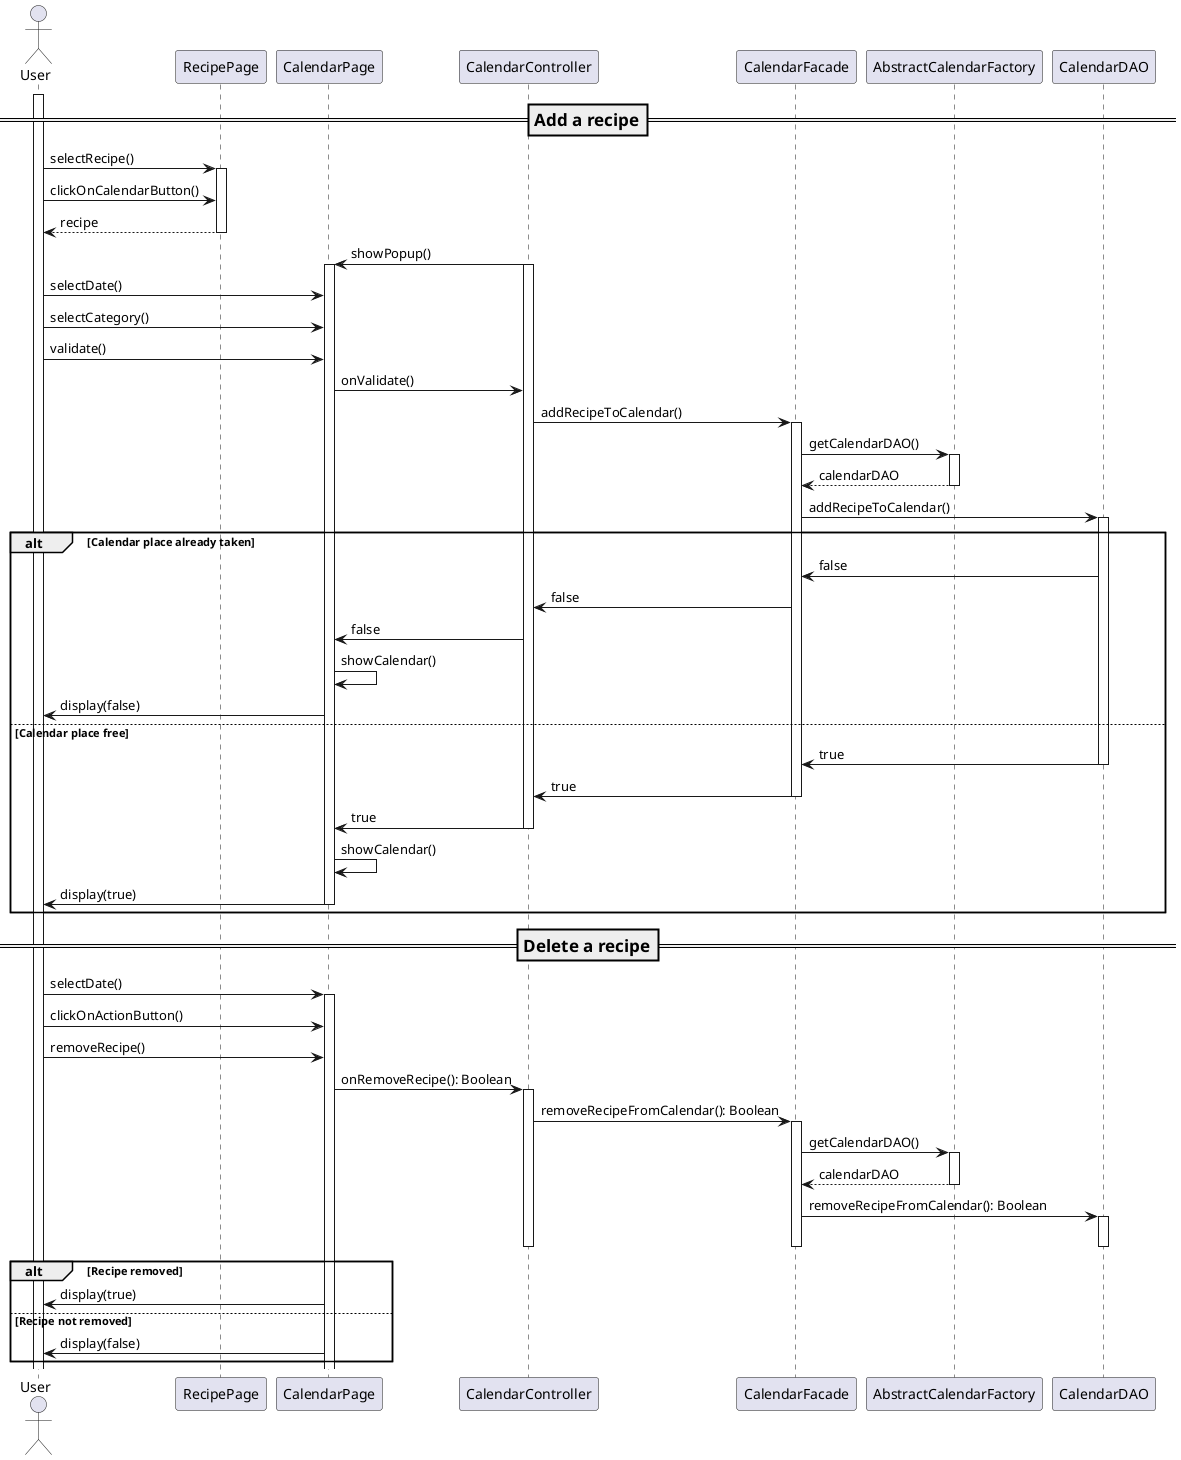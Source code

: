 @startuml calendarSequence
skinparam responseMessageBelowArrow true

actor User
participant RecipePage
participant CalendarPage
participant CalendarController
participant CalendarFacade
participant AbstractCalendarFactory
participant CalendarDAO

=== Add a recipe ==
activate User
User -> RecipePage++: selectRecipe()
User -> RecipePage: clickOnCalendarButton()
return recipe
CalendarController -> CalendarPage++: showPopup()
activate CalendarController
User -> CalendarPage: selectDate()
User -> CalendarPage: selectCategory()
User -> CalendarPage: validate()
CalendarPage -> CalendarController: onValidate()
CalendarController -> CalendarFacade++: addRecipeToCalendar()
CalendarFacade -> AbstractCalendarFactory++: getCalendarDAO()
return calendarDAO
CalendarFacade -> CalendarDAO++: addRecipeToCalendar()
alt Calendar place already taken
CalendarDAO -> CalendarFacade: false
CalendarFacade -> CalendarController: false
CalendarController -> CalendarPage: false
CalendarPage -> CalendarPage: showCalendar()
CalendarPage -> User: display(false)
else Calendar place free
CalendarDAO -> CalendarFacade--: true
CalendarFacade -> CalendarController--: true
CalendarController -> CalendarPage--: true
CalendarPage -> CalendarPage: showCalendar()
CalendarPage -> User--: display(true)
end
=== Delete a recipe ==
User -> CalendarPage++: selectDate()
User -> CalendarPage: clickOnActionButton()
User -> CalendarPage: removeRecipe()
CalendarPage -> CalendarController++: onRemoveRecipe(): Boolean
CalendarController -> CalendarFacade++: removeRecipeFromCalendar(): Boolean
CalendarFacade -> AbstractCalendarFactory++: getCalendarDAO()
return calendarDAO
CalendarFacade -> CalendarDAO++: removeRecipeFromCalendar(): Boolean
deactivate CalendarDAO
deactivate CalendarFacade
deactivate CalendarController
alt Recipe removed
CalendarPage -> User: display(true)
else Recipe not removed
CalendarPage -> User: display(false)
end
@enduml

@startuml calendarClassDiagram
hide empty members

class CalendarController {
  + showPopup()
  + showCalendar()
  + selectDate()
  + selectCategory()
  + onAddRecipe()
  + onRemoveRecipe()
  + displayResult()
}

class CalendarFacade{
  + getCalendarDAO()
  + addRecipeToCalendar()
  + removeRecipeFromCalendar()
}

interface AbstractCalendarDAO {
  + insertCalendarEntry()
  + deleteCalendarEntry()
}

class CalendarDAO {
}

interface AbstractCalendarFactory{
  + getCalendarDAO()
}

class CalendarFactory {
}

CalendarFactory .u.|> AbstractCalendarFactory
CalendarDAO     .r.|> AbstractCalendarDAO

CalendarController "1" -d->  "1" CalendarFacade: > uses
CalendarFacade     "1" -l-> "1" AbstractCalendarFactory: > uses
CalendarFactory    "1" -->  "1" CalendarDAO: > creates
CalendarFacade     "1" --> "1" CalendarDAO: > uses
@enduml